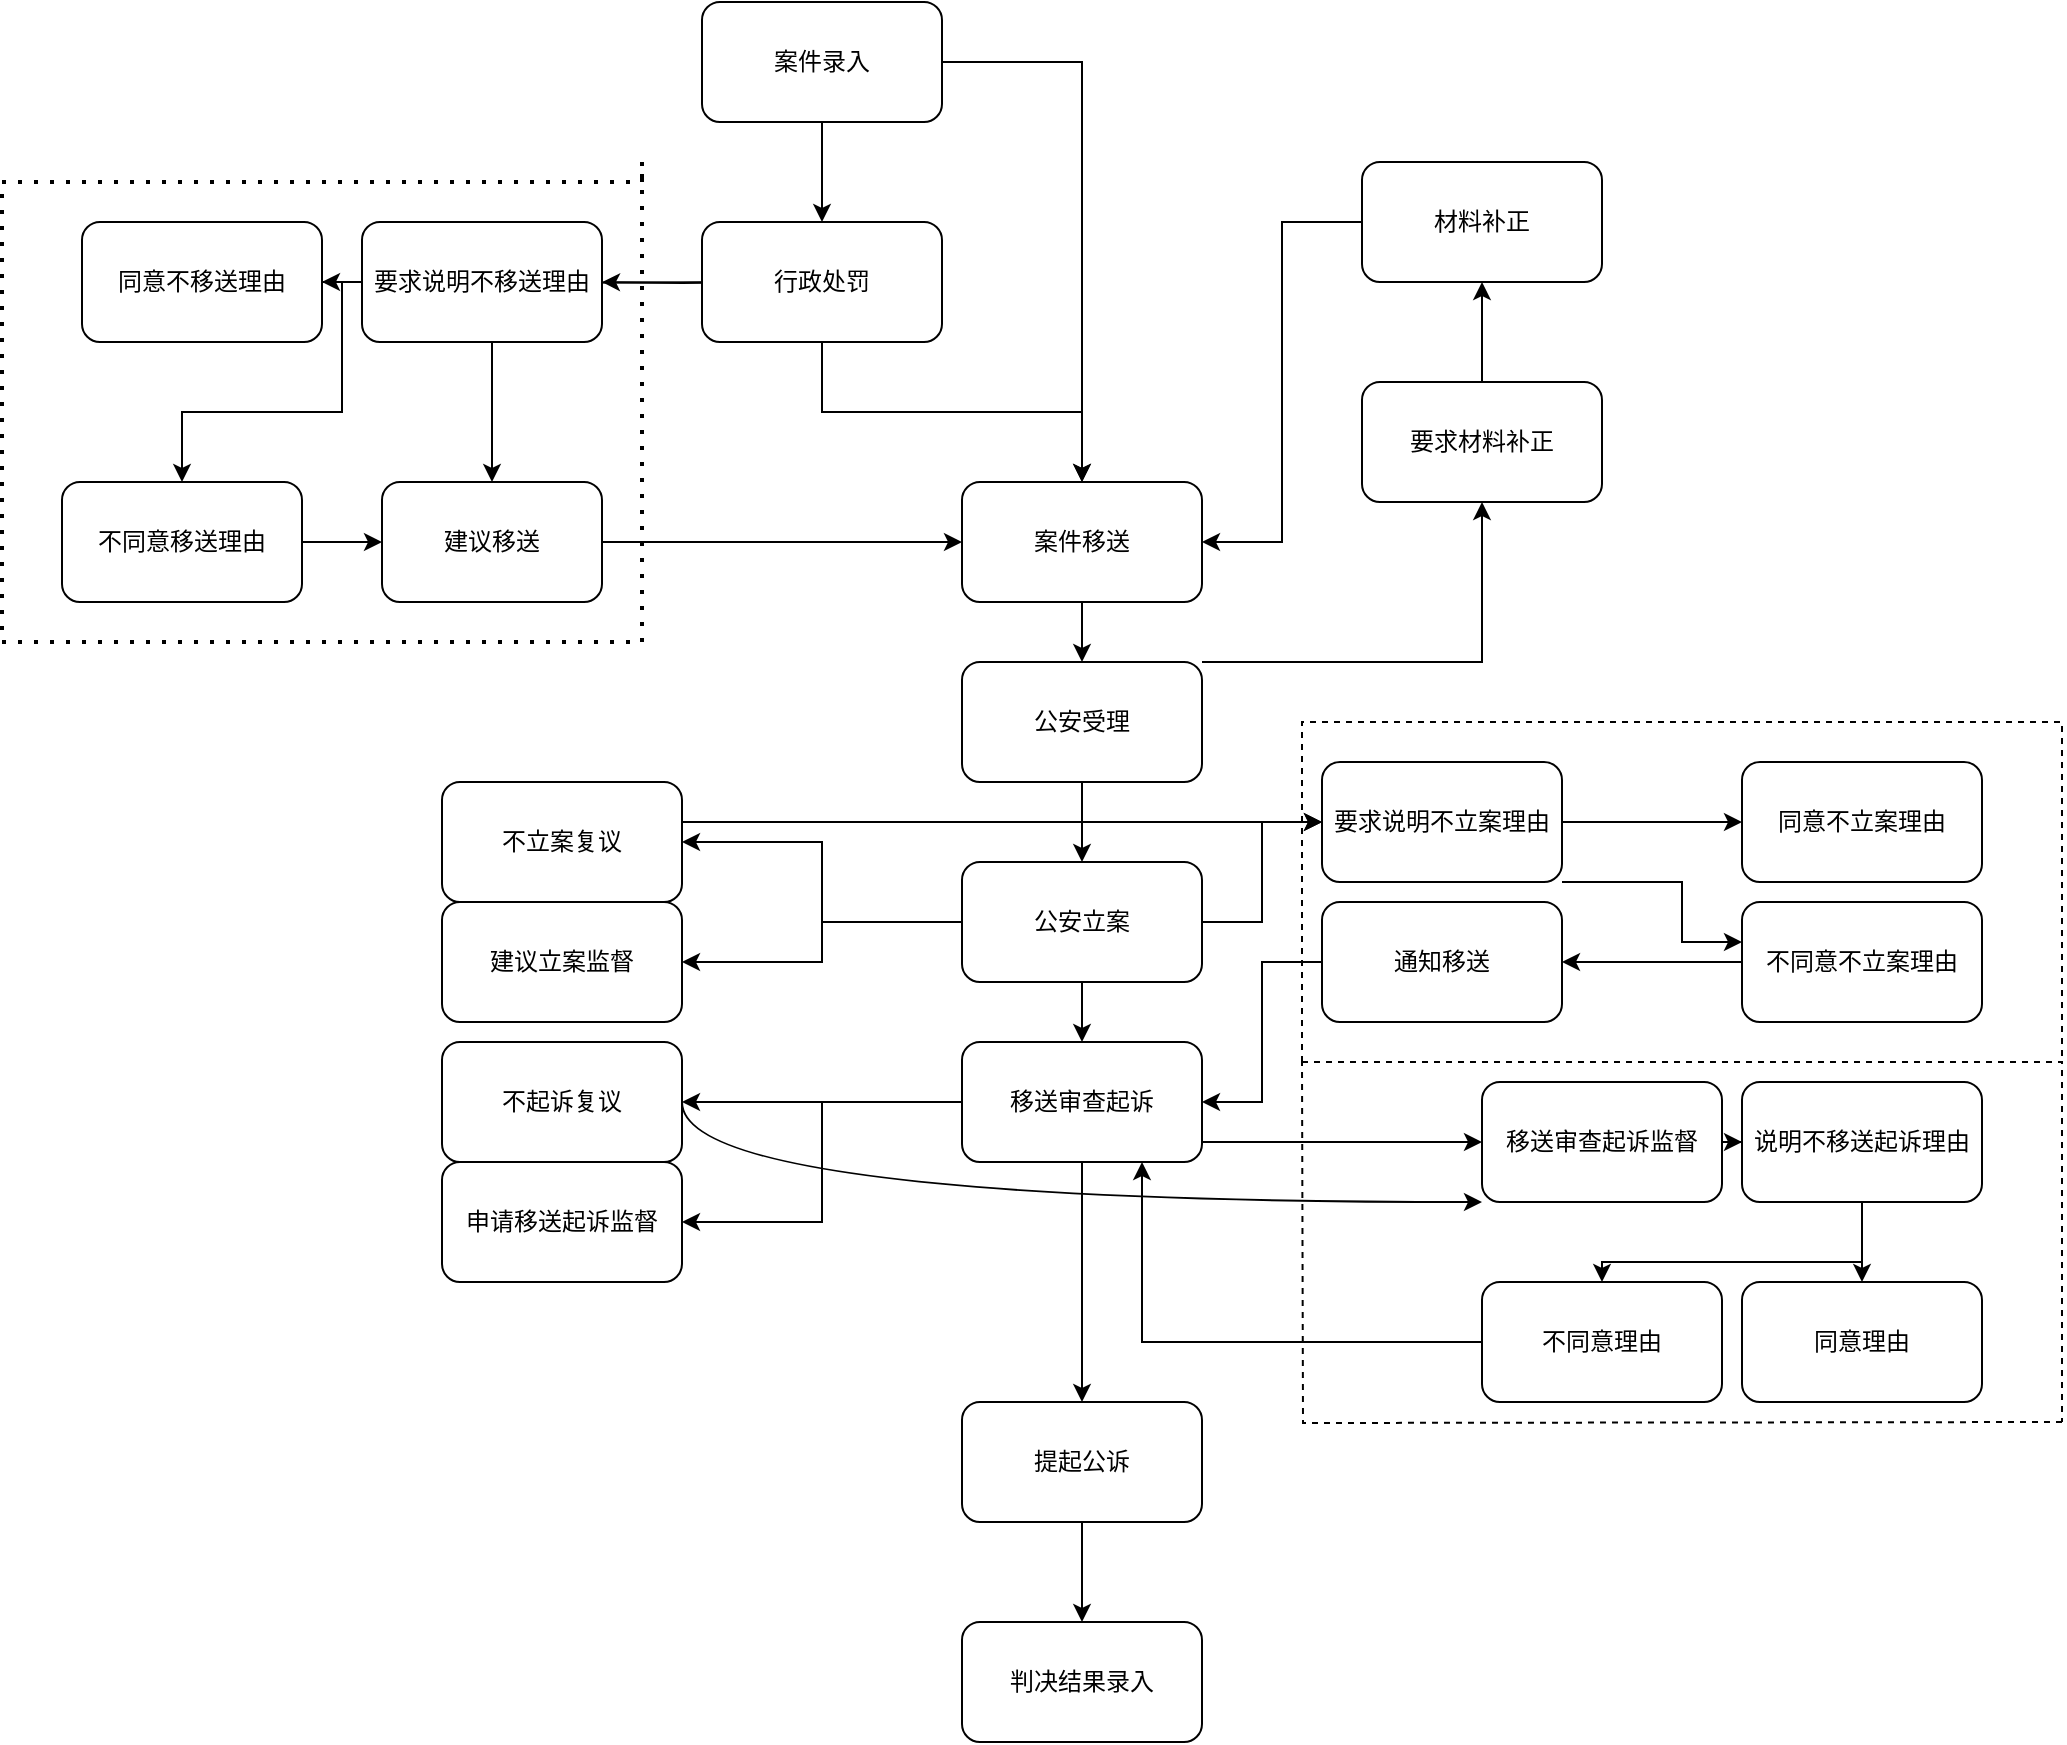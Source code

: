 <mxfile version="14.6.10" type="github"><diagram id="poB41aGNkoLaefcK8INf" name="draw"><mxGraphModel dx="2249" dy="706" grid="1" gridSize="10" guides="1" tooltips="1" connect="1" arrows="1" fold="1" page="1" pageScale="1" pageWidth="827" pageHeight="1169" math="0" shadow="0"><root><mxCell id="0"/><mxCell id="1" parent="0"/><mxCell id="Q-0F0rlcxytKZ2KuEhDJ-3" value="" style="edgeStyle=orthogonalEdgeStyle;rounded=0;orthogonalLoop=1;jettySize=auto;html=1;" parent="1" source="Q-0F0rlcxytKZ2KuEhDJ-1" target="Q-0F0rlcxytKZ2KuEhDJ-2" edge="1"><mxGeometry relative="1" as="geometry"/></mxCell><mxCell id="Q-0F0rlcxytKZ2KuEhDJ-5" value="" style="edgeStyle=orthogonalEdgeStyle;rounded=0;orthogonalLoop=1;jettySize=auto;html=1;" parent="1" source="Q-0F0rlcxytKZ2KuEhDJ-1" target="Q-0F0rlcxytKZ2KuEhDJ-4" edge="1"><mxGeometry relative="1" as="geometry"/></mxCell><mxCell id="Q-0F0rlcxytKZ2KuEhDJ-1" value="案件录入" style="rounded=1;whiteSpace=wrap;html=1;" parent="1" vertex="1"><mxGeometry x="120" y="150" width="120" height="60" as="geometry"/></mxCell><mxCell id="Q-0F0rlcxytKZ2KuEhDJ-6" style="edgeStyle=orthogonalEdgeStyle;rounded=0;orthogonalLoop=1;jettySize=auto;html=1;exitX=0.5;exitY=1;exitDx=0;exitDy=0;" parent="1" source="Q-0F0rlcxytKZ2KuEhDJ-2" target="Q-0F0rlcxytKZ2KuEhDJ-4" edge="1"><mxGeometry relative="1" as="geometry"/></mxCell><mxCell id="Q-0F0rlcxytKZ2KuEhDJ-13" value="" style="edgeStyle=orthogonalEdgeStyle;rounded=0;orthogonalLoop=1;jettySize=auto;html=1;" parent="1" target="Q-0F0rlcxytKZ2KuEhDJ-15" edge="1"><mxGeometry relative="1" as="geometry"><mxPoint x="150" y="290" as="sourcePoint"/><mxPoint x="120" y="290" as="targetPoint"/></mxGeometry></mxCell><mxCell id="uwzt44E16UDf8RVrb9Sq-1" style="edgeStyle=orthogonalEdgeStyle;rounded=0;orthogonalLoop=1;jettySize=auto;html=1;entryX=0.5;entryY=0;entryDx=0;entryDy=0;" edge="1" parent="1" target="uwzt44E16UDf8RVrb9Sq-2"><mxGeometry relative="1" as="geometry"><mxPoint x="50" y="410" as="targetPoint"/><mxPoint x="150" y="290" as="sourcePoint"/></mxGeometry></mxCell><mxCell id="Q-0F0rlcxytKZ2KuEhDJ-2" value="行政处罚" style="rounded=1;whiteSpace=wrap;html=1;" parent="1" vertex="1"><mxGeometry x="120" y="260" width="120" height="60" as="geometry"/></mxCell><mxCell id="Q-0F0rlcxytKZ2KuEhDJ-9" value="" style="edgeStyle=orthogonalEdgeStyle;rounded=0;orthogonalLoop=1;jettySize=auto;html=1;" parent="1" source="Q-0F0rlcxytKZ2KuEhDJ-4" target="Q-0F0rlcxytKZ2KuEhDJ-8" edge="1"><mxGeometry relative="1" as="geometry"/></mxCell><mxCell id="Q-0F0rlcxytKZ2KuEhDJ-4" value="案件移送" style="rounded=1;whiteSpace=wrap;html=1;" parent="1" vertex="1"><mxGeometry x="250" y="390" width="120" height="60" as="geometry"/></mxCell><mxCell id="Q-0F0rlcxytKZ2KuEhDJ-11" value="" style="edgeStyle=orthogonalEdgeStyle;rounded=0;orthogonalLoop=1;jettySize=auto;html=1;" parent="1" source="Q-0F0rlcxytKZ2KuEhDJ-8" target="Q-0F0rlcxytKZ2KuEhDJ-10" edge="1"><mxGeometry relative="1" as="geometry"/></mxCell><mxCell id="uwzt44E16UDf8RVrb9Sq-11" value="" style="edgeStyle=orthogonalEdgeStyle;rounded=0;orthogonalLoop=1;jettySize=auto;html=1;" edge="1" parent="1" source="Q-0F0rlcxytKZ2KuEhDJ-8" target="uwzt44E16UDf8RVrb9Sq-10"><mxGeometry relative="1" as="geometry"><Array as="points"><mxPoint x="510" y="480"/></Array></mxGeometry></mxCell><mxCell id="Q-0F0rlcxytKZ2KuEhDJ-8" value="公安受理" style="rounded=1;whiteSpace=wrap;html=1;" parent="1" vertex="1"><mxGeometry x="250" y="480" width="120" height="60" as="geometry"/></mxCell><mxCell id="Q-0F0rlcxytKZ2KuEhDJ-18" value="" style="edgeStyle=orthogonalEdgeStyle;rounded=0;orthogonalLoop=1;jettySize=auto;html=1;" parent="1" source="Q-0F0rlcxytKZ2KuEhDJ-10" target="Q-0F0rlcxytKZ2KuEhDJ-17" edge="1"><mxGeometry relative="1" as="geometry"/></mxCell><mxCell id="Q-0F0rlcxytKZ2KuEhDJ-20" value="" style="edgeStyle=orthogonalEdgeStyle;rounded=0;orthogonalLoop=1;jettySize=auto;html=1;" parent="1" source="Q-0F0rlcxytKZ2KuEhDJ-10" target="Q-0F0rlcxytKZ2KuEhDJ-19" edge="1"><mxGeometry relative="1" as="geometry"/></mxCell><mxCell id="uwzt44E16UDf8RVrb9Sq-19" value="" style="edgeStyle=orthogonalEdgeStyle;rounded=0;orthogonalLoop=1;jettySize=auto;html=1;" edge="1" parent="1" source="Q-0F0rlcxytKZ2KuEhDJ-10" target="uwzt44E16UDf8RVrb9Sq-18"><mxGeometry relative="1" as="geometry"/></mxCell><mxCell id="uwzt44E16UDf8RVrb9Sq-29" style="edgeStyle=orthogonalEdgeStyle;rounded=0;orthogonalLoop=1;jettySize=auto;html=1;exitX=0;exitY=0.5;exitDx=0;exitDy=0;" edge="1" parent="1" source="Q-0F0rlcxytKZ2KuEhDJ-10" target="uwzt44E16UDf8RVrb9Sq-28"><mxGeometry relative="1" as="geometry"/></mxCell><mxCell id="Q-0F0rlcxytKZ2KuEhDJ-10" value="公安立案" style="rounded=1;whiteSpace=wrap;html=1;" parent="1" vertex="1"><mxGeometry x="250" y="580" width="120" height="60" as="geometry"/></mxCell><mxCell id="uwzt44E16UDf8RVrb9Sq-5" value="" style="edgeStyle=orthogonalEdgeStyle;rounded=0;orthogonalLoop=1;jettySize=auto;html=1;" edge="1" parent="1" source="Q-0F0rlcxytKZ2KuEhDJ-15" target="uwzt44E16UDf8RVrb9Sq-4"><mxGeometry relative="1" as="geometry"/></mxCell><mxCell id="uwzt44E16UDf8RVrb9Sq-7" value="" style="edgeStyle=orthogonalEdgeStyle;rounded=0;orthogonalLoop=1;jettySize=auto;html=1;startArrow=none;" edge="1" parent="1" source="uwzt44E16UDf8RVrb9Sq-4" target="uwzt44E16UDf8RVrb9Sq-6"><mxGeometry relative="1" as="geometry"><Array as="points"><mxPoint x="-60" y="290"/><mxPoint x="-60" y="355"/><mxPoint x="-140" y="355"/></Array></mxGeometry></mxCell><mxCell id="Q-0F0rlcxytKZ2KuEhDJ-15" value="要求说明不移送理由" style="rounded=1;whiteSpace=wrap;html=1;" parent="1" vertex="1"><mxGeometry x="-50" y="260" width="120" height="60" as="geometry"/></mxCell><mxCell id="Q-0F0rlcxytKZ2KuEhDJ-28" value="" style="edgeStyle=orthogonalEdgeStyle;rounded=0;orthogonalLoop=1;jettySize=auto;html=1;" parent="1" source="Q-0F0rlcxytKZ2KuEhDJ-17" target="Q-0F0rlcxytKZ2KuEhDJ-27" edge="1"><mxGeometry relative="1" as="geometry"/></mxCell><mxCell id="uwzt44E16UDf8RVrb9Sq-24" value="" style="edgeStyle=orthogonalEdgeStyle;rounded=0;orthogonalLoop=1;jettySize=auto;html=1;" edge="1" parent="1" source="Q-0F0rlcxytKZ2KuEhDJ-17" target="uwzt44E16UDf8RVrb9Sq-23"><mxGeometry relative="1" as="geometry"><Array as="points"><mxPoint x="610" y="590"/><mxPoint x="610" y="620"/></Array></mxGeometry></mxCell><mxCell id="Q-0F0rlcxytKZ2KuEhDJ-17" value="要求说明不立案理由" style="rounded=1;whiteSpace=wrap;html=1;" parent="1" vertex="1"><mxGeometry x="430" y="530" width="120" height="60" as="geometry"/></mxCell><mxCell id="Q-0F0rlcxytKZ2KuEhDJ-22" value="" style="edgeStyle=orthogonalEdgeStyle;rounded=0;orthogonalLoop=1;jettySize=auto;html=1;" parent="1" source="Q-0F0rlcxytKZ2KuEhDJ-19" target="Q-0F0rlcxytKZ2KuEhDJ-21" edge="1"><mxGeometry relative="1" as="geometry"/></mxCell><mxCell id="uwzt44E16UDf8RVrb9Sq-31" value="" style="edgeStyle=orthogonalEdgeStyle;rounded=0;orthogonalLoop=1;jettySize=auto;html=1;" edge="1" parent="1" source="Q-0F0rlcxytKZ2KuEhDJ-19" target="uwzt44E16UDf8RVrb9Sq-30"><mxGeometry relative="1" as="geometry"/></mxCell><mxCell id="uwzt44E16UDf8RVrb9Sq-33" style="edgeStyle=orthogonalEdgeStyle;rounded=0;orthogonalLoop=1;jettySize=auto;html=1;exitX=0;exitY=0.5;exitDx=0;exitDy=0;entryX=1;entryY=0.5;entryDx=0;entryDy=0;" edge="1" parent="1" source="Q-0F0rlcxytKZ2KuEhDJ-19" target="uwzt44E16UDf8RVrb9Sq-32"><mxGeometry relative="1" as="geometry"/></mxCell><mxCell id="uwzt44E16UDf8RVrb9Sq-35" style="edgeStyle=orthogonalEdgeStyle;rounded=0;orthogonalLoop=1;jettySize=auto;html=1;exitX=0.75;exitY=1;exitDx=0;exitDy=0;entryX=0;entryY=0.5;entryDx=0;entryDy=0;" edge="1" parent="1" source="Q-0F0rlcxytKZ2KuEhDJ-19" target="uwzt44E16UDf8RVrb9Sq-36"><mxGeometry relative="1" as="geometry"><mxPoint x="460" y="860" as="targetPoint"/><Array as="points"><mxPoint x="340" y="720"/></Array></mxGeometry></mxCell><mxCell id="Q-0F0rlcxytKZ2KuEhDJ-19" value="移送审查起诉" style="rounded=1;whiteSpace=wrap;html=1;" parent="1" vertex="1"><mxGeometry x="250" y="670" width="120" height="60" as="geometry"/></mxCell><mxCell id="Q-0F0rlcxytKZ2KuEhDJ-24" value="" style="edgeStyle=orthogonalEdgeStyle;rounded=0;orthogonalLoop=1;jettySize=auto;html=1;" parent="1" source="Q-0F0rlcxytKZ2KuEhDJ-21" target="Q-0F0rlcxytKZ2KuEhDJ-23" edge="1"><mxGeometry relative="1" as="geometry"/></mxCell><mxCell id="Q-0F0rlcxytKZ2KuEhDJ-21" value="提起公诉" style="rounded=1;whiteSpace=wrap;html=1;" parent="1" vertex="1"><mxGeometry x="250" y="850" width="120" height="60" as="geometry"/></mxCell><mxCell id="Q-0F0rlcxytKZ2KuEhDJ-23" value="判决结果录入" style="rounded=1;whiteSpace=wrap;html=1;" parent="1" vertex="1"><mxGeometry x="250" y="960" width="120" height="60" as="geometry"/></mxCell><mxCell id="Q-0F0rlcxytKZ2KuEhDJ-27" value="同意不立案理由" style="rounded=1;whiteSpace=wrap;html=1;" parent="1" vertex="1"><mxGeometry x="640" y="530" width="120" height="60" as="geometry"/></mxCell><mxCell id="uwzt44E16UDf8RVrb9Sq-9" style="edgeStyle=orthogonalEdgeStyle;rounded=0;orthogonalLoop=1;jettySize=auto;html=1;entryX=0;entryY=0.5;entryDx=0;entryDy=0;" edge="1" parent="1" source="uwzt44E16UDf8RVrb9Sq-2" target="Q-0F0rlcxytKZ2KuEhDJ-4"><mxGeometry relative="1" as="geometry"/></mxCell><mxCell id="uwzt44E16UDf8RVrb9Sq-2" value="建议移送" style="rounded=1;whiteSpace=wrap;html=1;" vertex="1" parent="1"><mxGeometry x="-40" y="390" width="110" height="60" as="geometry"/></mxCell><mxCell id="uwzt44E16UDf8RVrb9Sq-8" value="" style="edgeStyle=orthogonalEdgeStyle;rounded=0;orthogonalLoop=1;jettySize=auto;html=1;" edge="1" parent="1" source="uwzt44E16UDf8RVrb9Sq-6" target="uwzt44E16UDf8RVrb9Sq-2"><mxGeometry relative="1" as="geometry"/></mxCell><mxCell id="uwzt44E16UDf8RVrb9Sq-6" value="不同意移送理由" style="rounded=1;whiteSpace=wrap;html=1;" vertex="1" parent="1"><mxGeometry x="-200" y="390" width="120" height="60" as="geometry"/></mxCell><mxCell id="uwzt44E16UDf8RVrb9Sq-13" value="" style="edgeStyle=orthogonalEdgeStyle;rounded=0;orthogonalLoop=1;jettySize=auto;html=1;" edge="1" parent="1" source="uwzt44E16UDf8RVrb9Sq-10" target="uwzt44E16UDf8RVrb9Sq-12"><mxGeometry relative="1" as="geometry"/></mxCell><mxCell id="uwzt44E16UDf8RVrb9Sq-10" value="要求材料补正" style="rounded=1;whiteSpace=wrap;html=1;" vertex="1" parent="1"><mxGeometry x="450" y="340" width="120" height="60" as="geometry"/></mxCell><mxCell id="uwzt44E16UDf8RVrb9Sq-14" style="edgeStyle=orthogonalEdgeStyle;rounded=0;orthogonalLoop=1;jettySize=auto;html=1;entryX=1;entryY=0.5;entryDx=0;entryDy=0;" edge="1" parent="1" source="uwzt44E16UDf8RVrb9Sq-12" target="Q-0F0rlcxytKZ2KuEhDJ-4"><mxGeometry relative="1" as="geometry"/></mxCell><mxCell id="uwzt44E16UDf8RVrb9Sq-12" value="材料补正" style="rounded=1;whiteSpace=wrap;html=1;" vertex="1" parent="1"><mxGeometry x="450" y="230" width="120" height="60" as="geometry"/></mxCell><mxCell id="uwzt44E16UDf8RVrb9Sq-18" value="不立案复议" style="rounded=1;whiteSpace=wrap;html=1;" vertex="1" parent="1"><mxGeometry x="-10" y="540" width="120" height="60" as="geometry"/></mxCell><mxCell id="uwzt44E16UDf8RVrb9Sq-26" value="" style="edgeStyle=orthogonalEdgeStyle;rounded=0;orthogonalLoop=1;jettySize=auto;html=1;" edge="1" parent="1" source="uwzt44E16UDf8RVrb9Sq-23" target="uwzt44E16UDf8RVrb9Sq-25"><mxGeometry relative="1" as="geometry"><Array as="points"><mxPoint x="610" y="630"/><mxPoint x="610" y="630"/></Array></mxGeometry></mxCell><mxCell id="uwzt44E16UDf8RVrb9Sq-23" value="不同意不立案理由" style="rounded=1;whiteSpace=wrap;html=1;" vertex="1" parent="1"><mxGeometry x="640" y="600" width="120" height="60" as="geometry"/></mxCell><mxCell id="uwzt44E16UDf8RVrb9Sq-27" style="edgeStyle=orthogonalEdgeStyle;rounded=0;orthogonalLoop=1;jettySize=auto;html=1;entryX=1;entryY=0.5;entryDx=0;entryDy=0;" edge="1" parent="1" source="uwzt44E16UDf8RVrb9Sq-25" target="Q-0F0rlcxytKZ2KuEhDJ-19"><mxGeometry relative="1" as="geometry"/></mxCell><mxCell id="uwzt44E16UDf8RVrb9Sq-25" value="通知移送" style="rounded=1;whiteSpace=wrap;html=1;" vertex="1" parent="1"><mxGeometry x="430" y="600" width="120" height="60" as="geometry"/></mxCell><mxCell id="uwzt44E16UDf8RVrb9Sq-28" value="建议立案监督" style="rounded=1;whiteSpace=wrap;html=1;" vertex="1" parent="1"><mxGeometry x="-10" y="600" width="120" height="60" as="geometry"/></mxCell><mxCell id="uwzt44E16UDf8RVrb9Sq-30" value="申请移送起诉监督" style="rounded=1;whiteSpace=wrap;html=1;" vertex="1" parent="1"><mxGeometry x="-10" y="730" width="120" height="60" as="geometry"/></mxCell><mxCell id="uwzt44E16UDf8RVrb9Sq-32" value="不起诉复议" style="rounded=1;whiteSpace=wrap;html=1;" vertex="1" parent="1"><mxGeometry x="-10" y="670" width="120" height="60" as="geometry"/></mxCell><mxCell id="uwzt44E16UDf8RVrb9Sq-34" value="" style="endArrow=none;dashed=1;html=1;dashPattern=1 3;strokeWidth=2;rounded=0;edgeStyle=orthogonalEdgeStyle;" edge="1" parent="1"><mxGeometry width="50" height="50" relative="1" as="geometry"><mxPoint x="90" y="230" as="sourcePoint"/><mxPoint x="90" y="230" as="targetPoint"/><Array as="points"><mxPoint x="90" y="240"/><mxPoint x="-230" y="240"/><mxPoint x="-230" y="470"/><mxPoint x="90" y="470"/></Array></mxGeometry></mxCell><mxCell id="uwzt44E16UDf8RVrb9Sq-38" value="" style="edgeStyle=orthogonalEdgeStyle;rounded=0;orthogonalLoop=1;jettySize=auto;html=1;" edge="1" parent="1" source="uwzt44E16UDf8RVrb9Sq-36" target="uwzt44E16UDf8RVrb9Sq-37"><mxGeometry relative="1" as="geometry"/></mxCell><mxCell id="uwzt44E16UDf8RVrb9Sq-36" value="移送审查起诉监督" style="rounded=1;whiteSpace=wrap;html=1;" vertex="1" parent="1"><mxGeometry x="510" y="690" width="120" height="60" as="geometry"/></mxCell><mxCell id="uwzt44E16UDf8RVrb9Sq-43" value="" style="edgeStyle=orthogonalEdgeStyle;rounded=0;orthogonalLoop=1;jettySize=auto;html=1;" edge="1" parent="1" source="uwzt44E16UDf8RVrb9Sq-37" target="uwzt44E16UDf8RVrb9Sq-42"><mxGeometry relative="1" as="geometry"><Array as="points"><mxPoint x="700" y="780"/><mxPoint x="570" y="780"/></Array></mxGeometry></mxCell><mxCell id="uwzt44E16UDf8RVrb9Sq-45" value="" style="edgeStyle=orthogonalEdgeStyle;rounded=0;orthogonalLoop=1;jettySize=auto;html=1;" edge="1" parent="1" source="uwzt44E16UDf8RVrb9Sq-37" target="uwzt44E16UDf8RVrb9Sq-44"><mxGeometry relative="1" as="geometry"/></mxCell><mxCell id="uwzt44E16UDf8RVrb9Sq-37" value="说明不移送起诉理由" style="rounded=1;whiteSpace=wrap;html=1;" vertex="1" parent="1"><mxGeometry x="640" y="690" width="120" height="60" as="geometry"/></mxCell><mxCell id="uwzt44E16UDf8RVrb9Sq-46" style="edgeStyle=orthogonalEdgeStyle;rounded=0;orthogonalLoop=1;jettySize=auto;html=1;entryX=0.75;entryY=1;entryDx=0;entryDy=0;" edge="1" parent="1" source="uwzt44E16UDf8RVrb9Sq-42" target="Q-0F0rlcxytKZ2KuEhDJ-19"><mxGeometry relative="1" as="geometry"/></mxCell><mxCell id="uwzt44E16UDf8RVrb9Sq-42" value="不同意理由" style="rounded=1;whiteSpace=wrap;html=1;" vertex="1" parent="1"><mxGeometry x="510" y="790" width="120" height="60" as="geometry"/></mxCell><mxCell id="uwzt44E16UDf8RVrb9Sq-44" value="&lt;span&gt;同意理由&lt;/span&gt;" style="rounded=1;whiteSpace=wrap;html=1;" vertex="1" parent="1"><mxGeometry x="640" y="790" width="120" height="60" as="geometry"/></mxCell><mxCell id="uwzt44E16UDf8RVrb9Sq-47" value="" style="endArrow=none;dashed=1;html=1;rounded=0;edgeStyle=orthogonalEdgeStyle;" edge="1" parent="1"><mxGeometry width="50" height="50" relative="1" as="geometry"><mxPoint x="420" y="680" as="sourcePoint"/><mxPoint x="800" y="860" as="targetPoint"/><Array as="points"><mxPoint x="800" y="680"/></Array></mxGeometry></mxCell><mxCell id="uwzt44E16UDf8RVrb9Sq-48" value="" style="endArrow=none;dashed=1;html=1;rounded=0;edgeStyle=orthogonalEdgeStyle;" edge="1" parent="1"><mxGeometry width="50" height="50" relative="1" as="geometry"><mxPoint x="800" y="860" as="sourcePoint"/><mxPoint x="420" y="680" as="targetPoint"/></mxGeometry></mxCell><mxCell id="uwzt44E16UDf8RVrb9Sq-49" value="" style="endArrow=none;dashed=1;html=1;rounded=0;edgeStyle=orthogonalEdgeStyle;" edge="1" parent="1"><mxGeometry width="50" height="50" relative="1" as="geometry"><mxPoint x="420" y="680" as="sourcePoint"/><mxPoint x="800" y="680" as="targetPoint"/><Array as="points"><mxPoint x="420" y="510"/><mxPoint x="800" y="510"/></Array></mxGeometry></mxCell><mxCell id="uwzt44E16UDf8RVrb9Sq-4" value="同意不移送理由" style="rounded=1;whiteSpace=wrap;html=1;" vertex="1" parent="1"><mxGeometry x="-190" y="260" width="120" height="60" as="geometry"/></mxCell><mxCell id="uwzt44E16UDf8RVrb9Sq-50" value="" style="edgeStyle=orthogonalEdgeStyle;rounded=0;orthogonalLoop=1;jettySize=auto;html=1;endArrow=none;" edge="1" parent="1" source="Q-0F0rlcxytKZ2KuEhDJ-15" target="uwzt44E16UDf8RVrb9Sq-4"><mxGeometry relative="1" as="geometry"><mxPoint x="-50" y="290" as="sourcePoint"/><mxPoint x="-140" y="390" as="targetPoint"/></mxGeometry></mxCell><mxCell id="uwzt44E16UDf8RVrb9Sq-51" value="" style="curved=1;endArrow=classic;html=1;rounded=0;edgeStyle=orthogonalEdgeStyle;" edge="1" parent="1" source="uwzt44E16UDf8RVrb9Sq-18" target="Q-0F0rlcxytKZ2KuEhDJ-17"><mxGeometry width="50" height="50" relative="1" as="geometry"><mxPoint x="310" y="620" as="sourcePoint"/><mxPoint x="360" y="570" as="targetPoint"/><Array as="points"><mxPoint x="240" y="560"/><mxPoint x="240" y="560"/></Array></mxGeometry></mxCell><mxCell id="uwzt44E16UDf8RVrb9Sq-52" value="" style="curved=1;endArrow=classic;html=1;rounded=0;edgeStyle=orthogonalEdgeStyle;exitX=1;exitY=0.5;exitDx=0;exitDy=0;" edge="1" parent="1" source="uwzt44E16UDf8RVrb9Sq-32" target="uwzt44E16UDf8RVrb9Sq-36"><mxGeometry width="50" height="50" relative="1" as="geometry"><mxPoint x="310" y="620" as="sourcePoint"/><mxPoint x="360" y="570" as="targetPoint"/><Array as="points"><mxPoint x="110" y="750"/></Array></mxGeometry></mxCell></root></mxGraphModel></diagram></mxfile>